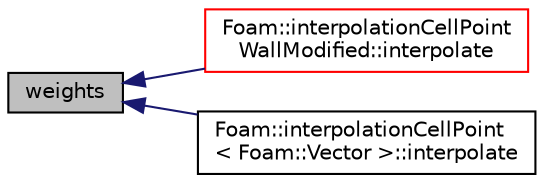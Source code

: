 digraph "weights"
{
  bgcolor="transparent";
  edge [fontname="Helvetica",fontsize="10",labelfontname="Helvetica",labelfontsize="10"];
  node [fontname="Helvetica",fontsize="10",shape=record];
  rankdir="LR";
  Node194 [label="weights",height=0.2,width=0.4,color="black", fillcolor="grey75", style="filled", fontcolor="black"];
  Node194 -> Node195 [dir="back",color="midnightblue",fontsize="10",style="solid",fontname="Helvetica"];
  Node195 [label="Foam::interpolationCellPoint\lWallModified::interpolate",height=0.2,width=0.4,color="red",URL="$a23765.html#a16b09afb830d0589f019bb7c4b6b11f3",tooltip="Interpolate field for the given cellPointWeight. "];
  Node194 -> Node197 [dir="back",color="midnightblue",fontsize="10",style="solid",fontname="Helvetica"];
  Node197 [label="Foam::interpolationCellPoint\l\< Foam::Vector \>::interpolate",height=0.2,width=0.4,color="black",URL="$a23753.html#a220a48bd7fa710760bbef84f28a7b67f",tooltip="Interpolate field for the given cellPointWeight. "];
}
